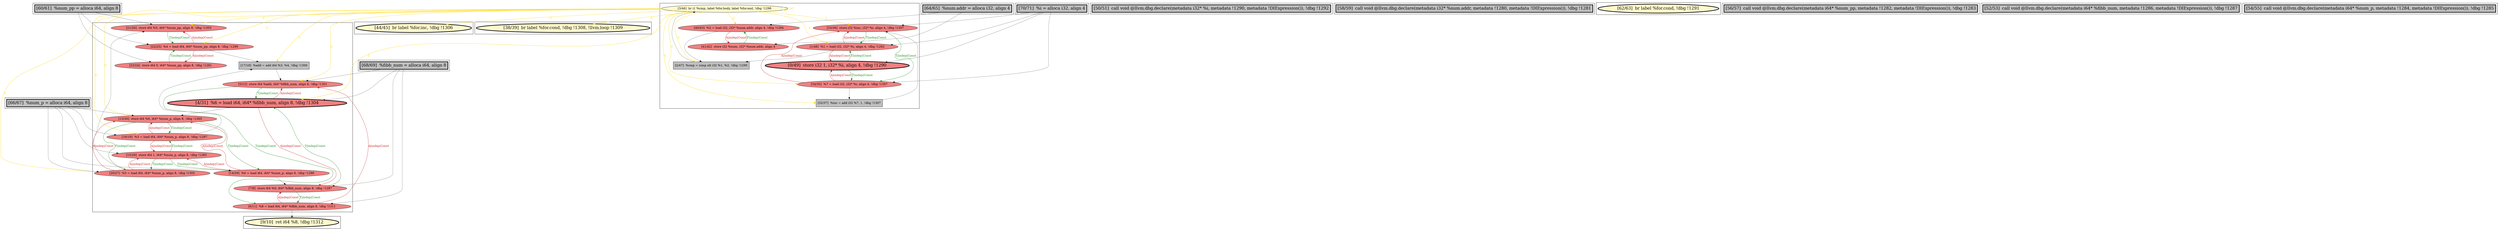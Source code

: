 
digraph G {



node149->node160 [style=solid,color=gold,label="C",penwidth=1.0,fontcolor=gold ]
node149->node163 [style=solid,color=gold,label="C",penwidth=1.0,fontcolor=gold ]
node149->node144 [style=solid,color=gold,label="C",penwidth=1.0,fontcolor=gold ]
node168->node143 [style=solid,color=black,label="",penwidth=0.5,fontcolor=black ]
node167->node158 [style=solid,color=black,label="",penwidth=0.5,fontcolor=black ]
node153->node163 [style=solid,color=forestgreen,label="T|indep|Const",penwidth=1.0,fontcolor=forestgreen ]
node163->node153 [style=solid,color=firebrick3,label="A|indep|Const",penwidth=1.0,fontcolor=firebrick3 ]
node149->node154 [style=solid,color=gold,label="C",penwidth=1.0,fontcolor=gold ]
node149->node164 [style=solid,color=gold,label="C",penwidth=1.0,fontcolor=gold ]
node154->node155 [style=solid,color=firebrick3,label="A|indep|Const",penwidth=1.0,fontcolor=firebrick3 ]
node162->node159 [style=solid,color=forestgreen,label="T|indep|Const",penwidth=1.0,fontcolor=forestgreen ]
node147->node144 [style=solid,color=black,label="",penwidth=0.5,fontcolor=black ]
node152->node171 [style=solid,color=black,label="",penwidth=0.5,fontcolor=black ]
node149->node149 [style=solid,color=gold,label="C",penwidth=1.0,fontcolor=gold ]
node146->node144 [style=solid,color=firebrick3,label="A|indep|Const",penwidth=1.0,fontcolor=firebrick3 ]
node158->node152 [style=solid,color=forestgreen,label="T|indep|Const",penwidth=1.0,fontcolor=forestgreen ]
node161->node158 [style=solid,color=black,label="",penwidth=0.5,fontcolor=black ]
node149->node141 [style=solid,color=gold,label="C",penwidth=1.0,fontcolor=gold ]
node169->node161 [style=solid,color=black,label="",penwidth=0.5,fontcolor=black ]
node168->node148 [style=solid,color=black,label="",penwidth=0.5,fontcolor=black ]
node152->node158 [style=solid,color=firebrick3,label="A|indep|Const",penwidth=1.0,fontcolor=firebrick3 ]
node164->node156 [style=solid,color=firebrick3,label="A|indep|Const",penwidth=1.0,fontcolor=firebrick3 ]
node167->node162 [style=solid,color=black,label="",penwidth=0.5,fontcolor=black ]
node144->node146 [style=solid,color=forestgreen,label="T|indep|Const",penwidth=1.0,fontcolor=forestgreen ]
node164->node160 [style=solid,color=black,label="",penwidth=0.5,fontcolor=black ]
node149->node147 [style=solid,color=gold,label="C",penwidth=1.0,fontcolor=gold ]
node160->node163 [style=solid,color=forestgreen,label="T|indep|Const",penwidth=1.0,fontcolor=forestgreen ]
node170->node141 [style=solid,color=black,label="",penwidth=0.5,fontcolor=black ]
node141->node142 [style=solid,color=black,label="",penwidth=0.5,fontcolor=black ]
node162->node152 [style=solid,color=forestgreen,label="T|indep|Const",penwidth=1.0,fontcolor=forestgreen ]
node161->node156 [style=solid,color=firebrick3,label="A|indep|Const",penwidth=1.0,fontcolor=firebrick3 ]
node146->node143 [style=solid,color=firebrick3,label="A|indep|Const",penwidth=1.0,fontcolor=firebrick3 ]
node155->node164 [style=solid,color=forestgreen,label="T|indep|Const",penwidth=1.0,fontcolor=forestgreen ]
node167->node152 [style=solid,color=black,label="",penwidth=0.5,fontcolor=black ]
node149->node159 [style=solid,color=gold,label="C",penwidth=1.0,fontcolor=gold ]
node159->node162 [style=solid,color=firebrick3,label="A|indep|Const",penwidth=1.0,fontcolor=firebrick3 ]
node163->node160 [style=solid,color=firebrick3,label="A|indep|Const",penwidth=1.0,fontcolor=firebrick3 ]
node148->node144 [style=solid,color=firebrick3,label="A|indep|Const",penwidth=1.0,fontcolor=firebrick3 ]
node169->node155 [style=solid,color=black,label="",penwidth=0.5,fontcolor=black ]
node156->node161 [style=solid,color=forestgreen,label="T|indep|Const",penwidth=1.0,fontcolor=forestgreen ]
node167->node159 [style=solid,color=black,label="",penwidth=0.5,fontcolor=black ]
node152->node162 [style=solid,color=firebrick3,label="A|indep|Const",penwidth=1.0,fontcolor=firebrick3 ]
node159->node156 [style=solid,color=black,label="",penwidth=0.5,fontcolor=black ]
node149->node156 [style=solid,color=gold,label="C",penwidth=1.0,fontcolor=gold ]
node174->node160 [style=solid,color=black,label="",penwidth=0.5,fontcolor=black ]
node149->node142 [style=solid,color=gold,label="C",penwidth=1.0,fontcolor=gold ]
node163->node157 [style=solid,color=black,label="",penwidth=0.5,fontcolor=black ]
node169->node156 [style=solid,color=black,label="",penwidth=0.5,fontcolor=black ]
node164->node155 [style=solid,color=firebrick3,label="A|indep|Const",penwidth=1.0,fontcolor=firebrick3 ]
node169->node154 [style=solid,color=black,label="",penwidth=0.5,fontcolor=black ]
node158->node159 [style=solid,color=forestgreen,label="T|indep|Const",penwidth=1.0,fontcolor=forestgreen ]
node141->node145 [style=solid,color=firebrick3,label="A|indep|Const",penwidth=1.0,fontcolor=firebrick3 ]
node149->node148 [style=solid,color=gold,label="C",penwidth=1.0,fontcolor=gold ]
node149->node157 [style=solid,color=gold,label="C",penwidth=1.0,fontcolor=gold ]
node159->node158 [style=solid,color=firebrick3,label="A|indep|Const",penwidth=1.0,fontcolor=firebrick3 ]
node142->node149 [style=solid,color=black,label="",penwidth=0.5,fontcolor=black ]
node146->node142 [style=solid,color=black,label="",penwidth=0.5,fontcolor=black ]
node168->node146 [style=solid,color=black,label="",penwidth=0.5,fontcolor=black ]
node149->node162 [style=solid,color=gold,label="C",penwidth=1.0,fontcolor=gold ]
node170->node145 [style=solid,color=black,label="",penwidth=0.5,fontcolor=black ]
node149->node140 [style=solid,color=gold,label="C",penwidth=1.0,fontcolor=gold ]
node156->node164 [style=solid,color=forestgreen,label="T|indep|Const",penwidth=1.0,fontcolor=forestgreen ]
node149->node139 [style=solid,color=gold,label="C",penwidth=1.0,fontcolor=gold ]
node144->node148 [style=solid,color=forestgreen,label="T|indep|Const",penwidth=1.0,fontcolor=forestgreen ]
node143->node146 [style=solid,color=forestgreen,label="T|indep|Const",penwidth=1.0,fontcolor=forestgreen ]
node174->node153 [style=solid,color=black,label="",penwidth=0.5,fontcolor=black ]
node168->node144 [style=solid,color=black,label="",penwidth=0.5,fontcolor=black ]
node154->node157 [style=solid,color=black,label="",penwidth=0.5,fontcolor=black ]
node169->node164 [style=solid,color=black,label="",penwidth=0.5,fontcolor=black ]
node149->node146 [style=solid,color=gold,label="C",penwidth=1.0,fontcolor=gold ]
node157->node162 [style=solid,color=black,label="",penwidth=0.5,fontcolor=black ]
node155->node154 [style=solid,color=forestgreen,label="T|indep|Const",penwidth=1.0,fontcolor=forestgreen ]
node161->node155 [style=solid,color=firebrick3,label="A|indep|Const",penwidth=1.0,fontcolor=firebrick3 ]
node155->node161 [style=solid,color=forestgreen,label="T|indep|Const",penwidth=1.0,fontcolor=forestgreen ]
node156->node154 [style=solid,color=forestgreen,label="T|indep|Const",penwidth=1.0,fontcolor=forestgreen ]
node154->node156 [style=solid,color=firebrick3,label="A|indep|Const",penwidth=1.0,fontcolor=firebrick3 ]
node148->node143 [style=solid,color=firebrick3,label="A|indep|Const",penwidth=1.0,fontcolor=firebrick3 ]
node143->node148 [style=solid,color=forestgreen,label="T|indep|Const",penwidth=1.0,fontcolor=forestgreen ]
node174->node163 [style=solid,color=black,label="",penwidth=0.5,fontcolor=black ]
node148->node147 [style=solid,color=black,label="",penwidth=0.5,fontcolor=black ]
node145->node141 [style=solid,color=forestgreen,label="T|indep|Const",penwidth=1.0,fontcolor=forestgreen ]


subgraph cluster15 {


node174 [penwidth=3.0,fontsize=20,fillcolor=grey,label="[60/61]  %num_pp = alloca i64, align 8",shape=rectangle,style=filled ]



}

subgraph cluster13 {


node172 [penwidth=3.0,fontsize=20,fillcolor=grey,label="[50/51]  call void @llvm.dbg.declare(metadata i32* %i, metadata !1290, metadata !DIExpression()), !dbg !1292",shape=rectangle,style=filled ]



}

subgraph cluster11 {


node170 [penwidth=3.0,fontsize=20,fillcolor=grey,label="[64/65]  %num.addr = alloca i32, align 4",shape=rectangle,style=filled ]



}

subgraph cluster10 {


node169 [penwidth=3.0,fontsize=20,fillcolor=grey,label="[66/67]  %num_p = alloca i64, align 8",shape=rectangle,style=filled ]



}

subgraph cluster9 {


node168 [penwidth=3.0,fontsize=20,fillcolor=grey,label="[70/71]  %i = alloca i32, align 4",shape=rectangle,style=filled ]



}

subgraph cluster8 {


node167 [penwidth=3.0,fontsize=20,fillcolor=grey,label="[68/69]  %fibb_num = alloca i64, align 8",shape=rectangle,style=filled ]



}

subgraph cluster7 {


node166 [penwidth=3.0,fontsize=20,fillcolor=grey,label="[58/59]  call void @llvm.dbg.declare(metadata i32* %num.addr, metadata !1280, metadata !DIExpression()), !dbg !1281",shape=rectangle,style=filled ]



}

subgraph cluster14 {


node173 [penwidth=3.0,fontsize=20,fillcolor=lemonchiffon,label="[62/63]  br label %for.cond, !dbg !1291",shape=ellipse,style=filled ]



}

subgraph cluster6 {


node165 [penwidth=3.0,fontsize=20,fillcolor=grey,label="[56/57]  call void @llvm.dbg.declare(metadata i64* %num_pp, metadata !1282, metadata !DIExpression()), !dbg !1283",shape=rectangle,style=filled ]



}

subgraph cluster0 {


node139 [penwidth=3.0,fontsize=20,fillcolor=lemonchiffon,label="[38/39]  br label %for.cond, !dbg !1308, !llvm.loop !1309",shape=ellipse,style=filled ]



}

subgraph cluster12 {


node171 [penwidth=3.0,fontsize=20,fillcolor=lemonchiffon,label="[9/10]  ret i64 %8, !dbg !1312",shape=ellipse,style=filled ]



}

subgraph cluster5 {


node163 [fillcolor=lightcoral,label="[22/25]  %4 = load i64, i64* %num_pp, align 8, !dbg !1299",shape=ellipse,style=filled ]
node162 [fillcolor=lightcoral,label="[5/12]  store i64 %add, i64* %fibb_num, align 8, !dbg !1301",shape=ellipse,style=filled ]
node161 [fillcolor=lightcoral,label="[14/29]  %0 = load i64, i64* %num_p, align 8, !dbg !1286",shape=ellipse,style=filled ]
node164 [fillcolor=lightcoral,label="[20/27]  %5 = load i64, i64* %num_p, align 8, !dbg !1302",shape=ellipse,style=filled ]
node159 [penwidth=3.0,fontsize=20,fillcolor=lightcoral,label="[4/31]  %6 = load i64, i64* %fibb_num, align 8, !dbg !1304",shape=ellipse,style=filled ]
node160 [fillcolor=lightcoral,label="[21/26]  store i64 %5, i64* %num_pp, align 8, !dbg !1303",shape=ellipse,style=filled ]
node158 [fillcolor=lightcoral,label="[7/8]  store i64 %0, i64* %fibb_num, align 8, !dbg !1287",shape=ellipse,style=filled ]
node153 [fillcolor=lightcoral,label="[23/24]  store i64 0, i64* %num_pp, align 8, !dbg !1281",shape=ellipse,style=filled ]
node152 [fillcolor=lightcoral,label="[6/11]  %8 = load i64, i64* %fibb_num, align 8, !dbg !1311",shape=ellipse,style=filled ]
node154 [fillcolor=lightcoral,label="[16/19]  %3 = load i64, i64* %num_p, align 8, !dbg !1297",shape=ellipse,style=filled ]
node155 [fillcolor=lightcoral,label="[15/28]  store i64 1, i64* %num_p, align 8, !dbg !1283",shape=ellipse,style=filled ]
node156 [fillcolor=lightcoral,label="[13/30]  store i64 %6, i64* %num_p, align 8, !dbg !1305",shape=ellipse,style=filled ]
node157 [fillcolor=grey,label="[17/18]  %add = add i64 %3, %4, !dbg !1300",shape=rectangle,style=filled ]



}

subgraph cluster1 {


node140 [penwidth=3.0,fontsize=20,fillcolor=lemonchiffon,label="[44/45]  br label %for.inc, !dbg !1306",shape=ellipse,style=filled ]



}

subgraph cluster2 {


node149 [fillcolor=lemonchiffon,label="[3/46]  br i1 %cmp, label %for.body, label %for.end, !dbg !1296",shape=ellipse,style=filled ]
node147 [fillcolor=grey,label="[32/37]  %inc = add i32 %7, 1, !dbg !1307",shape=rectangle,style=filled ]
node141 [fillcolor=lightcoral,label="[40/43]  %2 = load i32, i32* %num.addr, align 4, !dbg !1294",shape=ellipse,style=filled ]
node143 [penwidth=3.0,fontsize=20,fillcolor=lightcoral,label="[0/49]  store i32 1, i32* %i, align 4, !dbg !1290",shape=ellipse,style=filled ]
node146 [fillcolor=lightcoral,label="[1/48]  %1 = load i32, i32* %i, align 4, !dbg !1292",shape=ellipse,style=filled ]
node142 [fillcolor=grey,label="[2/47]  %cmp = icmp ult i32 %1, %2, !dbg !1295",shape=rectangle,style=filled ]
node144 [fillcolor=lightcoral,label="[33/36]  store i32 %inc, i32* %i, align 4, !dbg !1307",shape=ellipse,style=filled ]
node148 [fillcolor=lightcoral,label="[34/35]  %7 = load i32, i32* %i, align 4, !dbg !1307",shape=ellipse,style=filled ]
node145 [fillcolor=lightcoral,label="[41/42]  store i32 %num, i32* %num.addr, align 4",shape=ellipse,style=filled ]



}

subgraph cluster3 {


node150 [penwidth=3.0,fontsize=20,fillcolor=grey,label="[52/53]  call void @llvm.dbg.declare(metadata i64* %fibb_num, metadata !1286, metadata !DIExpression()), !dbg !1287",shape=rectangle,style=filled ]



}

subgraph cluster4 {


node151 [penwidth=3.0,fontsize=20,fillcolor=grey,label="[54/55]  call void @llvm.dbg.declare(metadata i64* %num_p, metadata !1284, metadata !DIExpression()), !dbg !1285",shape=rectangle,style=filled ]



}

}
